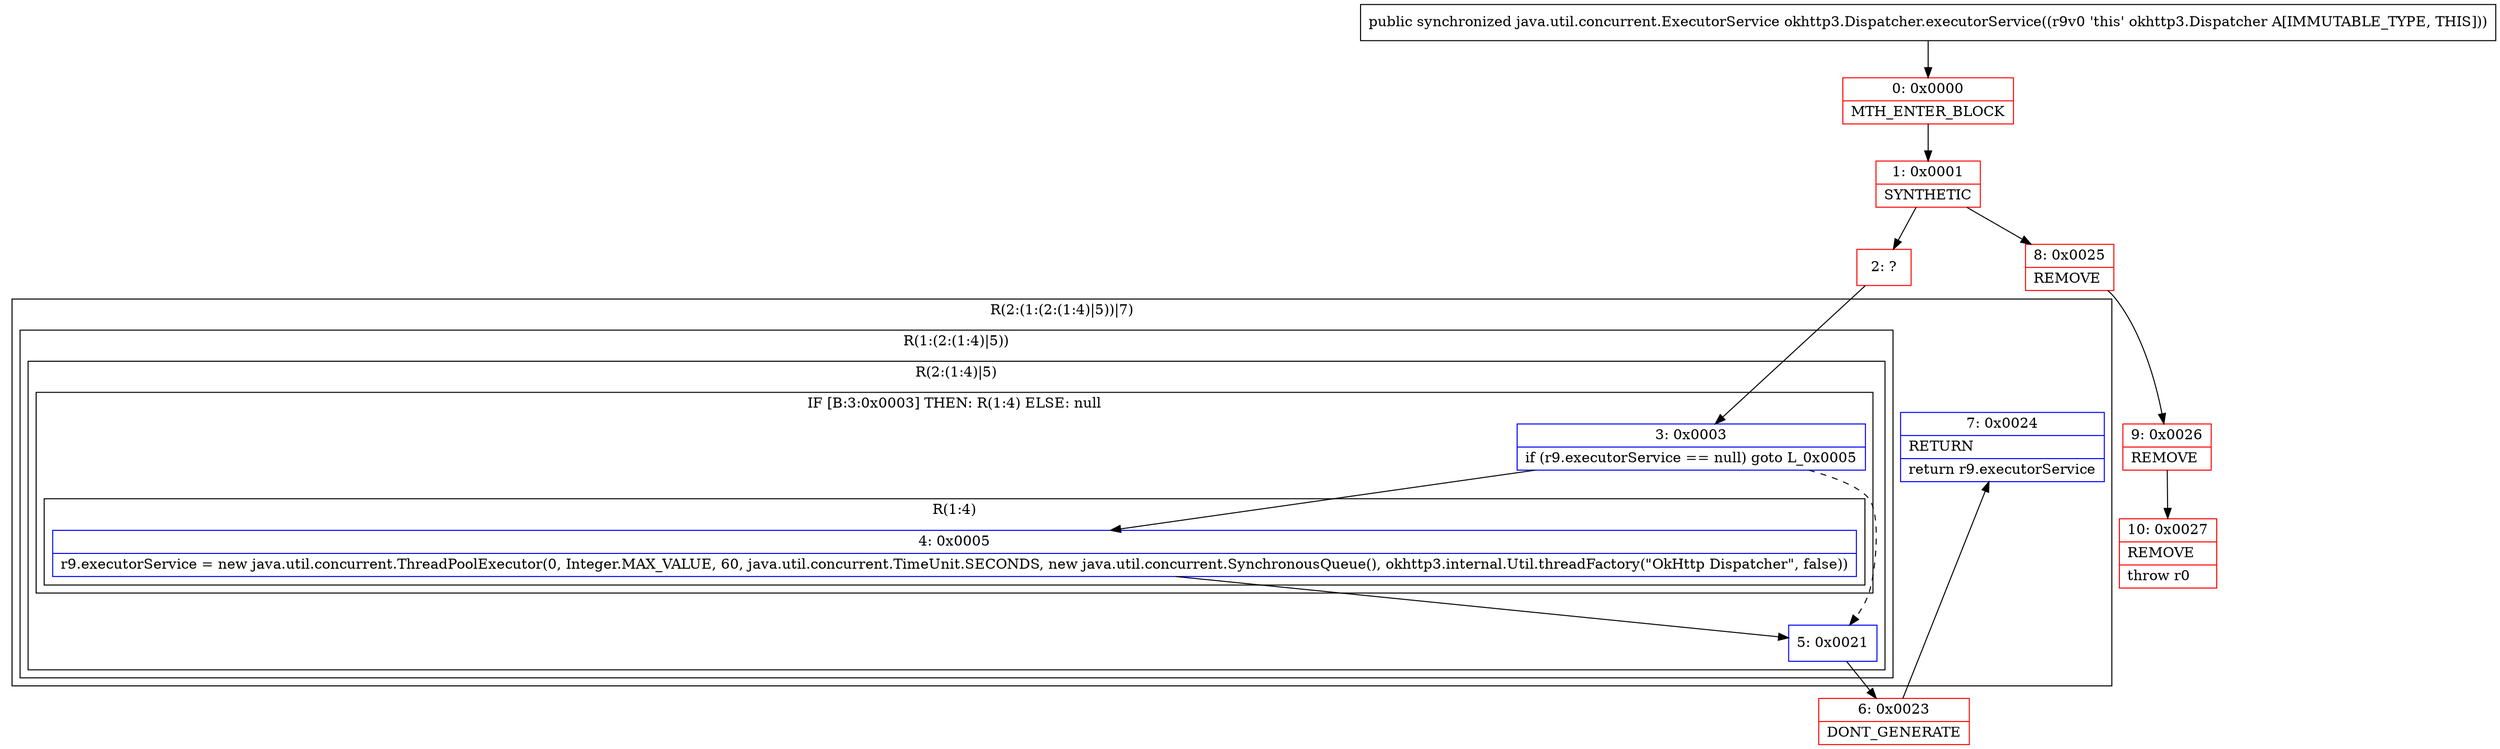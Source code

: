 digraph "CFG forokhttp3.Dispatcher.executorService()Ljava\/util\/concurrent\/ExecutorService;" {
subgraph cluster_Region_306271661 {
label = "R(2:(1:(2:(1:4)|5))|7)";
node [shape=record,color=blue];
subgraph cluster_Region_819504871 {
label = "R(1:(2:(1:4)|5))";
node [shape=record,color=blue];
subgraph cluster_Region_1243166687 {
label = "R(2:(1:4)|5)";
node [shape=record,color=blue];
subgraph cluster_IfRegion_1078634014 {
label = "IF [B:3:0x0003] THEN: R(1:4) ELSE: null";
node [shape=record,color=blue];
Node_3 [shape=record,label="{3\:\ 0x0003|if (r9.executorService == null) goto L_0x0005\l}"];
subgraph cluster_Region_1488879495 {
label = "R(1:4)";
node [shape=record,color=blue];
Node_4 [shape=record,label="{4\:\ 0x0005|r9.executorService = new java.util.concurrent.ThreadPoolExecutor(0, Integer.MAX_VALUE, 60, java.util.concurrent.TimeUnit.SECONDS, new java.util.concurrent.SynchronousQueue(), okhttp3.internal.Util.threadFactory(\"OkHttp Dispatcher\", false))\l}"];
}
}
Node_5 [shape=record,label="{5\:\ 0x0021}"];
}
}
Node_7 [shape=record,label="{7\:\ 0x0024|RETURN\l|return r9.executorService\l}"];
}
Node_0 [shape=record,color=red,label="{0\:\ 0x0000|MTH_ENTER_BLOCK\l}"];
Node_1 [shape=record,color=red,label="{1\:\ 0x0001|SYNTHETIC\l}"];
Node_2 [shape=record,color=red,label="{2\:\ ?}"];
Node_6 [shape=record,color=red,label="{6\:\ 0x0023|DONT_GENERATE\l}"];
Node_8 [shape=record,color=red,label="{8\:\ 0x0025|REMOVE\l}"];
Node_9 [shape=record,color=red,label="{9\:\ 0x0026|REMOVE\l}"];
Node_10 [shape=record,color=red,label="{10\:\ 0x0027|REMOVE\l|throw r0\l}"];
MethodNode[shape=record,label="{public synchronized java.util.concurrent.ExecutorService okhttp3.Dispatcher.executorService((r9v0 'this' okhttp3.Dispatcher A[IMMUTABLE_TYPE, THIS])) }"];
MethodNode -> Node_0;
Node_3 -> Node_4;
Node_3 -> Node_5[style=dashed];
Node_4 -> Node_5;
Node_5 -> Node_6;
Node_0 -> Node_1;
Node_1 -> Node_2;
Node_1 -> Node_8;
Node_2 -> Node_3;
Node_6 -> Node_7;
Node_8 -> Node_9;
Node_9 -> Node_10;
}


